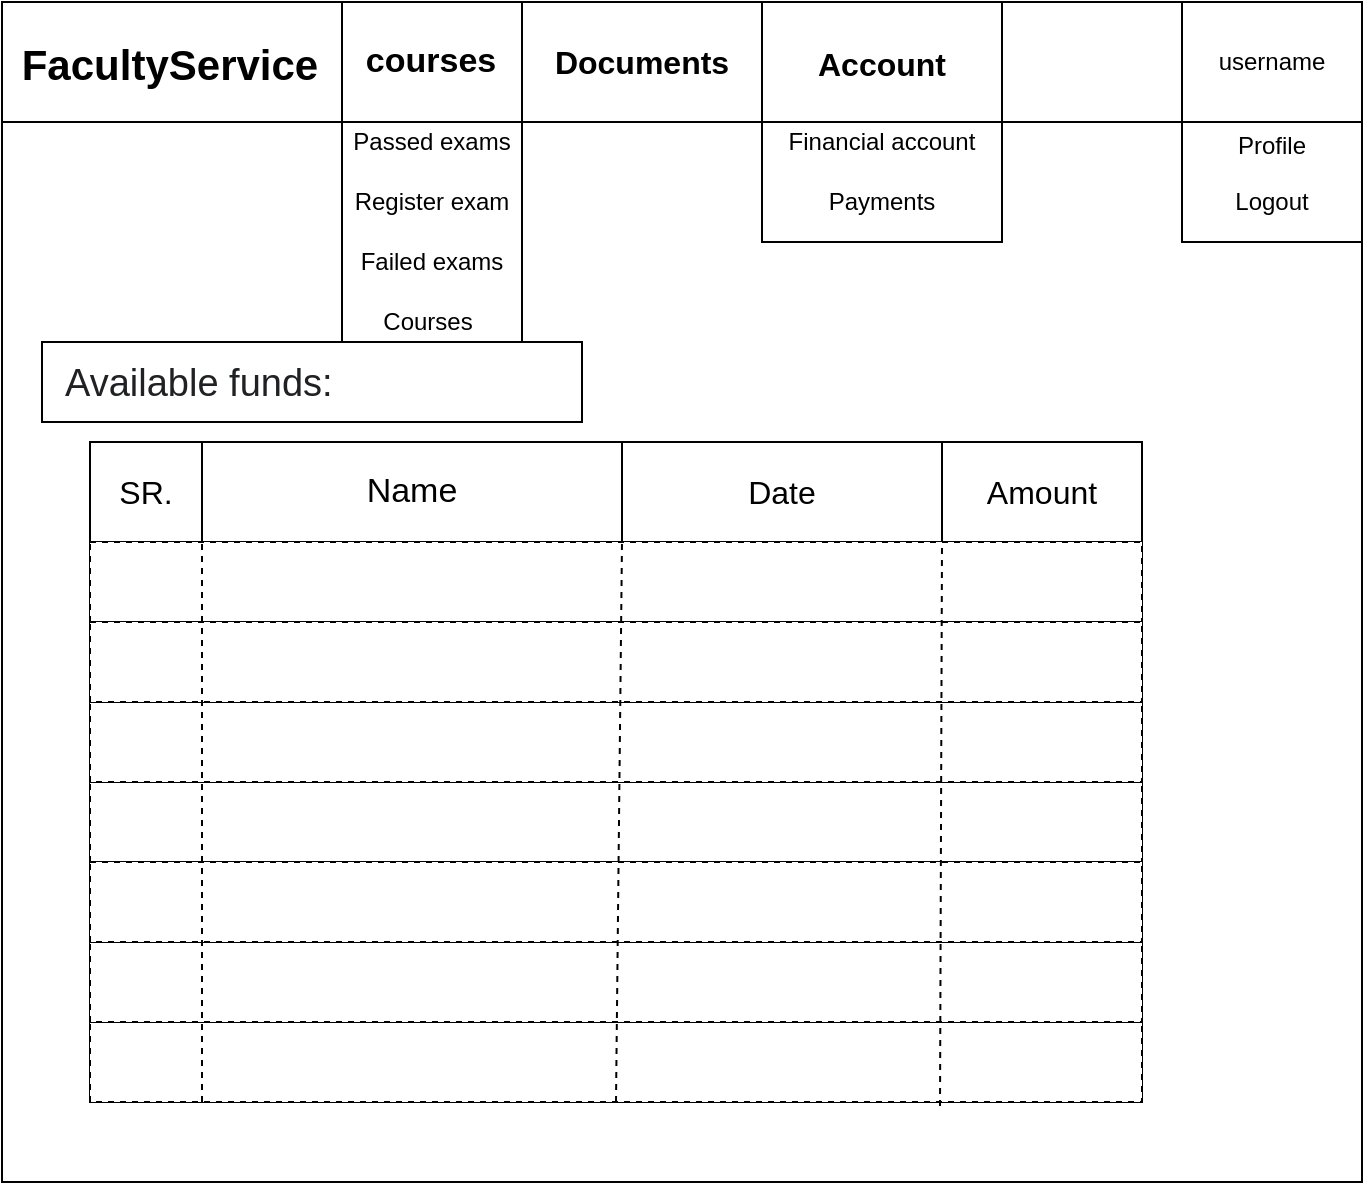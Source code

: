 <mxfile version="14.5.3" type="device"><diagram id="6OU4F1irfII_zkuSSVRO" name="Page-1"><mxGraphModel dx="1422" dy="762" grid="1" gridSize="10" guides="1" tooltips="1" connect="1" arrows="1" fold="1" page="1" pageScale="1" pageWidth="827" pageHeight="1169" math="0" shadow="0"><root><mxCell id="0"/><mxCell id="1" parent="0"/><mxCell id="K9mAFfK9hb81m4d_ENlf-26" value="" style="rounded=0;whiteSpace=wrap;html=1;" parent="1" vertex="1"><mxGeometry width="680" height="590" as="geometry"/></mxCell><mxCell id="K9mAFfK9hb81m4d_ENlf-1" value="" style="verticalLabelPosition=bottom;verticalAlign=top;html=1;shape=mxgraph.basic.rect;fillColor2=none;strokeWidth=1;size=20;indent=5;" parent="1" vertex="1"><mxGeometry x="380" y="60" width="120" height="60" as="geometry"/></mxCell><mxCell id="K9mAFfK9hb81m4d_ENlf-3" value="Financial account" style="text;html=1;strokeColor=none;fillColor=none;align=center;verticalAlign=middle;whiteSpace=wrap;rounded=0;" parent="1" vertex="1"><mxGeometry x="391" y="60" width="98" height="20" as="geometry"/></mxCell><mxCell id="K9mAFfK9hb81m4d_ENlf-10" value="Payments" style="text;html=1;strokeColor=none;fillColor=none;align=center;verticalAlign=middle;whiteSpace=wrap;rounded=0;" parent="1" vertex="1"><mxGeometry x="420" y="90" width="40" height="20" as="geometry"/></mxCell><mxCell id="K9mAFfK9hb81m4d_ENlf-11" value="" style="verticalLabelPosition=bottom;verticalAlign=top;html=1;shape=mxgraph.basic.rect;fillColor2=none;strokeWidth=1;size=20;indent=5;" parent="1" vertex="1"><mxGeometry x="590" y="60" width="90" height="60" as="geometry"/></mxCell><mxCell id="K9mAFfK9hb81m4d_ENlf-13" style="edgeStyle=orthogonalEdgeStyle;rounded=0;orthogonalLoop=1;jettySize=auto;html=1;exitX=0.5;exitY=1;exitDx=0;exitDy=0;" parent="1" edge="1"><mxGeometry relative="1" as="geometry"><mxPoint x="320" y="80" as="sourcePoint"/><mxPoint x="320" y="80" as="targetPoint"/></mxGeometry></mxCell><mxCell id="K9mAFfK9hb81m4d_ENlf-14" value="Profile" style="text;html=1;strokeColor=none;fillColor=none;align=center;verticalAlign=middle;whiteSpace=wrap;rounded=0;" parent="1" vertex="1"><mxGeometry x="615" y="61.5" width="40" height="20" as="geometry"/></mxCell><mxCell id="K9mAFfK9hb81m4d_ENlf-15" value="Logout" style="text;html=1;strokeColor=none;fillColor=none;align=center;verticalAlign=middle;whiteSpace=wrap;rounded=0;" parent="1" vertex="1"><mxGeometry x="615" y="90" width="40" height="20" as="geometry"/></mxCell><mxCell id="K9mAFfK9hb81m4d_ENlf-17" value="" style="rounded=0;whiteSpace=wrap;html=1;" parent="1" vertex="1"><mxGeometry x="380" width="120" height="60" as="geometry"/></mxCell><mxCell id="K9mAFfK9hb81m4d_ENlf-18" value="" style="rounded=0;whiteSpace=wrap;html=1;" parent="1" vertex="1"><mxGeometry x="260" width="120" height="60" as="geometry"/></mxCell><mxCell id="K9mAFfK9hb81m4d_ENlf-19" value="" style="rounded=0;whiteSpace=wrap;html=1;" parent="1" vertex="1"><mxGeometry x="170" width="90" height="60" as="geometry"/></mxCell><mxCell id="K9mAFfK9hb81m4d_ENlf-20" value="" style="rounded=0;whiteSpace=wrap;html=1;" parent="1" vertex="1"><mxGeometry width="170" height="60" as="geometry"/></mxCell><mxCell id="K9mAFfK9hb81m4d_ENlf-7" value="&lt;b&gt;&lt;font style=&quot;font-size: 17px&quot;&gt;courses&lt;/font&gt;&lt;/b&gt;" style="text;html=1;strokeColor=none;fillColor=none;align=center;verticalAlign=middle;whiteSpace=wrap;rounded=0;" parent="1" vertex="1"><mxGeometry x="192.5" y="19" width="42.5" height="21" as="geometry"/></mxCell><mxCell id="K9mAFfK9hb81m4d_ENlf-8" value="&lt;b&gt;&lt;font style=&quot;font-size: 16px&quot;&gt;Documents&lt;/font&gt;&lt;/b&gt;" style="text;html=1;strokeColor=none;fillColor=none;align=center;verticalAlign=middle;whiteSpace=wrap;rounded=0;" parent="1" vertex="1"><mxGeometry x="300" y="20" width="40" height="20" as="geometry"/></mxCell><mxCell id="K9mAFfK9hb81m4d_ENlf-9" value="&lt;span style=&quot;font-size: 16px&quot;&gt;&lt;b&gt;Account&lt;/b&gt;&lt;/span&gt;" style="text;html=1;strokeColor=none;fillColor=none;align=center;verticalAlign=middle;whiteSpace=wrap;rounded=0;" parent="1" vertex="1"><mxGeometry x="420" y="20.5" width="40" height="20" as="geometry"/></mxCell><mxCell id="K9mAFfK9hb81m4d_ENlf-12" value="&lt;b&gt;&lt;font style=&quot;font-size: 21px&quot;&gt;FacultyService&lt;/font&gt;&lt;/b&gt;" style="text;html=1;strokeColor=none;fillColor=none;align=center;verticalAlign=middle;whiteSpace=wrap;rounded=0;" parent="1" vertex="1"><mxGeometry x="4" y="21.5" width="160" height="19.5" as="geometry"/></mxCell><mxCell id="K9mAFfK9hb81m4d_ENlf-23" value="" style="rounded=0;whiteSpace=wrap;html=1;" parent="1" vertex="1"><mxGeometry x="500" width="90" height="60" as="geometry"/></mxCell><mxCell id="K9mAFfK9hb81m4d_ENlf-24" value="" style="rounded=0;whiteSpace=wrap;html=1;" parent="1" vertex="1"><mxGeometry x="590" width="90" height="60" as="geometry"/></mxCell><mxCell id="K9mAFfK9hb81m4d_ENlf-5" value="username" style="text;html=1;strokeColor=none;fillColor=none;align=center;verticalAlign=middle;whiteSpace=wrap;rounded=0;" parent="1" vertex="1"><mxGeometry x="615" y="20" width="40" height="20" as="geometry"/></mxCell><mxCell id="K9mAFfK9hb81m4d_ENlf-25" value="" style="rounded=0;whiteSpace=wrap;html=1;" parent="1" vertex="1"><mxGeometry x="170" y="60" width="90" height="110" as="geometry"/></mxCell><mxCell id="K9mAFfK9hb81m4d_ENlf-16" value="Failed exams" style="text;html=1;strokeColor=none;fillColor=none;align=center;verticalAlign=middle;whiteSpace=wrap;rounded=0;" parent="1" vertex="1"><mxGeometry x="175" y="120" width="80" height="20" as="geometry"/></mxCell><mxCell id="K9mAFfK9hb81m4d_ENlf-4" value="Passed exams" style="text;html=1;strokeColor=none;fillColor=none;align=center;verticalAlign=middle;whiteSpace=wrap;rounded=0;" parent="1" vertex="1"><mxGeometry x="165" y="60" width="100" height="20" as="geometry"/></mxCell><mxCell id="K9mAFfK9hb81m4d_ENlf-6" value="Register exam" style="text;html=1;strokeColor=none;fillColor=none;align=center;verticalAlign=middle;whiteSpace=wrap;rounded=0;" parent="1" vertex="1"><mxGeometry x="170" y="90" width="90" height="20" as="geometry"/></mxCell><mxCell id="K9mAFfK9hb81m4d_ENlf-29" value="" style="rounded=0;whiteSpace=wrap;html=1;" parent="1" vertex="1"><mxGeometry x="44" y="220" width="526" height="330" as="geometry"/></mxCell><mxCell id="K9mAFfK9hb81m4d_ENlf-28" value="&lt;font style=&quot;font-size: 17px&quot;&gt;Name&lt;/font&gt;" style="rounded=0;whiteSpace=wrap;html=1;" parent="1" vertex="1"><mxGeometry x="100" y="220" width="210" height="50" as="geometry"/></mxCell><mxCell id="K9mAFfK9hb81m4d_ENlf-30" value="&lt;font style=&quot;font-size: 16px&quot;&gt;Date&lt;/font&gt;" style="rounded=0;whiteSpace=wrap;html=1;" parent="1" vertex="1"><mxGeometry x="310" y="220" width="160" height="50" as="geometry"/></mxCell><mxCell id="K9mAFfK9hb81m4d_ENlf-31" value="&lt;font style=&quot;font-size: 16px&quot;&gt;Amount&lt;/font&gt;" style="rounded=0;whiteSpace=wrap;html=1;" parent="1" vertex="1"><mxGeometry x="470" y="220" width="100" height="50" as="geometry"/></mxCell><mxCell id="K9mAFfK9hb81m4d_ENlf-32" value="&lt;pre class=&quot;tw-data-text tw-text-large XcVN5d tw-ta&quot; id=&quot;tw-target-text&quot; dir=&quot;ltr&quot; style=&quot;line-height: 36px ; border: none ; padding: 2px 0.14em 2px 0px ; position: relative ; margin-top: -2px ; margin-bottom: -2px ; resize: none ; overflow: hidden ; width: 270px ; overflow-wrap: break-word ; color: rgb(32 , 33 , 36) ; font-size: 19px&quot;&gt;&lt;font face=&quot;Helvetica&quot; style=&quot;font-size: 19px&quot;&gt;&lt;span lang=&quot;en&quot;&gt;  Available funds&lt;/span&gt;&lt;span lang=&quot;en&quot;&gt;&lt;font style=&quot;font-size: 19px&quot;&gt;:&lt;/font&gt;&lt;/span&gt;&lt;/font&gt;&lt;/pre&gt;" style="rounded=0;whiteSpace=wrap;html=1;align=left;" parent="1" vertex="1"><mxGeometry x="20" y="170" width="270" height="40" as="geometry"/></mxCell><mxCell id="K9mAFfK9hb81m4d_ENlf-33" value="&lt;font style=&quot;font-size: 16px&quot;&gt;SR.&lt;/font&gt;" style="rounded=0;whiteSpace=wrap;html=1;" parent="1" vertex="1"><mxGeometry x="44" y="220" width="56" height="50" as="geometry"/></mxCell><mxCell id="K9mAFfK9hb81m4d_ENlf-34" value="" style="rounded=0;whiteSpace=wrap;html=1;strokeWidth=1;dashed=1;" parent="1" vertex="1"><mxGeometry x="44" y="390" width="526" height="40" as="geometry"/></mxCell><mxCell id="K9mAFfK9hb81m4d_ENlf-35" value="" style="rounded=0;whiteSpace=wrap;html=1;dashed=1;strokeWidth=1;" parent="1" vertex="1"><mxGeometry x="44" y="350" width="526" height="40" as="geometry"/></mxCell><mxCell id="K9mAFfK9hb81m4d_ENlf-37" value="" style="rounded=0;whiteSpace=wrap;html=1;dashed=1;strokeWidth=1;" parent="1" vertex="1"><mxGeometry x="44" y="510" width="526" height="40" as="geometry"/></mxCell><mxCell id="K9mAFfK9hb81m4d_ENlf-38" value="" style="rounded=0;whiteSpace=wrap;html=1;dashed=1;strokeWidth=1;" parent="1" vertex="1"><mxGeometry x="44" y="470" width="526" height="40" as="geometry"/></mxCell><mxCell id="K9mAFfK9hb81m4d_ENlf-39" value="" style="rounded=0;whiteSpace=wrap;html=1;dashed=1;strokeWidth=1;" parent="1" vertex="1"><mxGeometry x="44" y="430" width="526" height="40" as="geometry"/></mxCell><mxCell id="K9mAFfK9hb81m4d_ENlf-40" value="" style="rounded=0;whiteSpace=wrap;html=1;dashed=1;strokeWidth=1;" parent="1" vertex="1"><mxGeometry x="44" y="270" width="526" height="40" as="geometry"/></mxCell><mxCell id="K9mAFfK9hb81m4d_ENlf-41" value="" style="rounded=0;whiteSpace=wrap;html=1;dashed=1;strokeWidth=1;" parent="1" vertex="1"><mxGeometry x="44" y="310" width="526" height="40" as="geometry"/></mxCell><mxCell id="K9mAFfK9hb81m4d_ENlf-42" value="" style="endArrow=none;dashed=1;html=1;" parent="1" edge="1"><mxGeometry width="50" height="50" relative="1" as="geometry"><mxPoint x="100" y="550" as="sourcePoint"/><mxPoint x="100" y="270" as="targetPoint"/></mxGeometry></mxCell><mxCell id="K9mAFfK9hb81m4d_ENlf-43" value="" style="endArrow=none;dashed=1;html=1;exitX=0.808;exitY=1.05;exitDx=0;exitDy=0;exitPerimeter=0;" parent="1" source="K9mAFfK9hb81m4d_ENlf-37" edge="1"><mxGeometry width="50" height="50" relative="1" as="geometry"><mxPoint x="420" y="320" as="sourcePoint"/><mxPoint x="470" y="270" as="targetPoint"/></mxGeometry></mxCell><mxCell id="K9mAFfK9hb81m4d_ENlf-44" value="" style="endArrow=none;dashed=1;html=1;exitX=0.5;exitY=1;exitDx=0;exitDy=0;" parent="1" source="K9mAFfK9hb81m4d_ENlf-37" edge="1"><mxGeometry width="50" height="50" relative="1" as="geometry"><mxPoint x="260" y="320" as="sourcePoint"/><mxPoint x="310" y="270" as="targetPoint"/></mxGeometry></mxCell><mxCell id="MODuiQZQ_mi9wbNMOlit-1" value="Courses" style="text;html=1;strokeColor=none;fillColor=none;align=center;verticalAlign=middle;whiteSpace=wrap;rounded=0;" vertex="1" parent="1"><mxGeometry x="192.5" y="150" width="40" height="20" as="geometry"/></mxCell></root></mxGraphModel></diagram></mxfile>